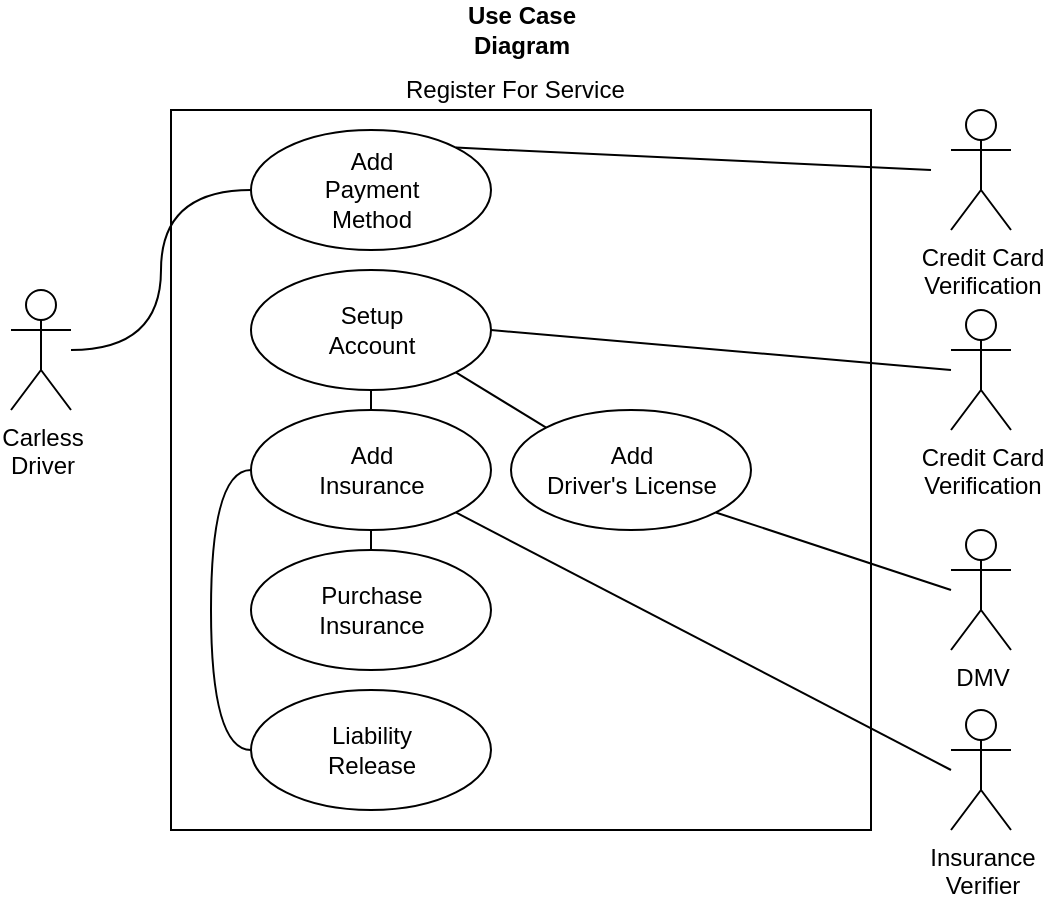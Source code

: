 <mxfile version="12.0.2" type="github" pages="3"><diagram id="YATdbmlnY_4MT7d1ydox" name="Use Case Diagram"><mxGraphModel dx="854" dy="436" grid="1" gridSize="10" guides="1" tooltips="1" connect="1" arrows="1" fold="1" page="1" pageScale="1" pageWidth="850" pageHeight="1100" math="0" shadow="0"><root><mxCell id="0"/><mxCell id="1" parent="0"/><mxCell id="dXa_jDypEb-3npAt20O0-8" value="" style="edgeStyle=orthogonalEdgeStyle;rounded=0;orthogonalLoop=1;jettySize=auto;html=1;endArrow=none;endFill=0;entryX=0;entryY=0.5;entryDx=0;entryDy=0;curved=1;" parent="1" source="dXa_jDypEb-3npAt20O0-3" target="dXa_jDypEb-3npAt20O0-6" edge="1"><mxGeometry relative="1" as="geometry"><mxPoint x="207.5" y="405" as="targetPoint"/></mxGeometry></mxCell><mxCell id="dXa_jDypEb-3npAt20O0-3" value="Carless&lt;br&gt;Driver" style="shape=umlActor;verticalLabelPosition=bottom;labelBackgroundColor=#ffffff;verticalAlign=top;html=1;outlineConnect=0;fillColor=none;" parent="1" vertex="1"><mxGeometry x="128.5" y="375" width="30" height="60" as="geometry"/></mxCell><mxCell id="dXa_jDypEb-3npAt20O0-5" value="" style="rounded=0;whiteSpace=wrap;html=1;fillColor=none;" parent="1" vertex="1"><mxGeometry x="208.5" y="285" width="350" height="360" as="geometry"/></mxCell><mxCell id="dXa_jDypEb-3npAt20O0-22" style="edgeStyle=none;rounded=0;orthogonalLoop=1;jettySize=auto;html=1;exitX=1;exitY=0;exitDx=0;exitDy=0;endArrow=none;endFill=0;" parent="1" source="dXa_jDypEb-3npAt20O0-6" edge="1"><mxGeometry relative="1" as="geometry"><mxPoint x="588.5" y="315" as="targetPoint"/></mxGeometry></mxCell><mxCell id="dXa_jDypEb-3npAt20O0-6" value="Add&lt;br&gt;Payment&lt;br&gt;Method" style="ellipse;whiteSpace=wrap;html=1;fillColor=none;" parent="1" vertex="1"><mxGeometry x="248.5" y="295" width="120" height="60" as="geometry"/></mxCell><mxCell id="dXa_jDypEb-3npAt20O0-7" value="Register For Service" style="text;html=1;resizable=0;points=[];autosize=1;align=left;verticalAlign=top;spacingTop=-4;" parent="1" vertex="1"><mxGeometry x="323.5" y="265" width="120" height="20" as="geometry"/></mxCell><mxCell id="dXa_jDypEb-3npAt20O0-14" style="rounded=0;orthogonalLoop=1;jettySize=auto;html=1;exitX=1;exitY=0.5;exitDx=0;exitDy=0;endArrow=none;endFill=0;" parent="1" source="dXa_jDypEb-3npAt20O0-9" edge="1"><mxGeometry relative="1" as="geometry"><mxPoint x="598.5" y="415" as="targetPoint"/></mxGeometry></mxCell><mxCell id="dXa_jDypEb-3npAt20O0-20" style="edgeStyle=orthogonalEdgeStyle;curved=1;rounded=0;orthogonalLoop=1;jettySize=auto;html=1;exitX=0.5;exitY=1;exitDx=0;exitDy=0;entryX=0.5;entryY=0;entryDx=0;entryDy=0;endArrow=none;endFill=0;" parent="1" source="dXa_jDypEb-3npAt20O0-9" target="dXa_jDypEb-3npAt20O0-18" edge="1"><mxGeometry relative="1" as="geometry"/></mxCell><mxCell id="dXa_jDypEb-3npAt20O0-21" style="rounded=0;orthogonalLoop=1;jettySize=auto;html=1;exitX=1;exitY=1;exitDx=0;exitDy=0;entryX=0;entryY=0;entryDx=0;entryDy=0;endArrow=none;endFill=0;" parent="1" source="dXa_jDypEb-3npAt20O0-9" target="dXa_jDypEb-3npAt20O0-19" edge="1"><mxGeometry relative="1" as="geometry"/></mxCell><mxCell id="dXa_jDypEb-3npAt20O0-9" value="Setup&lt;br&gt;Account" style="ellipse;whiteSpace=wrap;html=1;fillColor=none;" parent="1" vertex="1"><mxGeometry x="248.5" y="365" width="120" height="60" as="geometry"/></mxCell><mxCell id="dXa_jDypEb-3npAt20O0-10" value="Credit Card&lt;br&gt;Verification" style="shape=umlActor;verticalLabelPosition=bottom;labelBackgroundColor=#ffffff;verticalAlign=top;html=1;outlineConnect=0;fillColor=none;" parent="1" vertex="1"><mxGeometry x="598.5" y="285" width="30" height="60" as="geometry"/></mxCell><mxCell id="dXa_jDypEb-3npAt20O0-12" value="Credit Card&lt;br&gt;Verification" style="shape=umlActor;verticalLabelPosition=bottom;labelBackgroundColor=#ffffff;verticalAlign=top;html=1;outlineConnect=0;fillColor=none;" parent="1" vertex="1"><mxGeometry x="598.5" y="385" width="30" height="60" as="geometry"/></mxCell><mxCell id="dXa_jDypEb-3npAt20O0-15" value="DMV" style="shape=umlActor;verticalLabelPosition=bottom;labelBackgroundColor=#ffffff;verticalAlign=top;html=1;outlineConnect=0;fillColor=none;" parent="1" vertex="1"><mxGeometry x="598.5" y="495" width="30" height="60" as="geometry"/></mxCell><mxCell id="dXa_jDypEb-3npAt20O0-25" style="edgeStyle=none;rounded=0;orthogonalLoop=1;jettySize=auto;html=1;exitX=0.5;exitY=1;exitDx=0;exitDy=0;entryX=0.5;entryY=0;entryDx=0;entryDy=0;endArrow=none;endFill=0;" parent="1" source="dXa_jDypEb-3npAt20O0-18" target="dXa_jDypEb-3npAt20O0-24" edge="1"><mxGeometry relative="1" as="geometry"/></mxCell><mxCell id="dXa_jDypEb-3npAt20O0-29" style="edgeStyle=none;rounded=0;orthogonalLoop=1;jettySize=auto;html=1;exitX=1;exitY=1;exitDx=0;exitDy=0;endArrow=none;endFill=0;" parent="1" source="dXa_jDypEb-3npAt20O0-18" edge="1"><mxGeometry relative="1" as="geometry"><mxPoint x="598.5" y="615" as="targetPoint"/></mxGeometry></mxCell><mxCell id="dXa_jDypEb-3npAt20O0-31" style="edgeStyle=orthogonalEdgeStyle;rounded=0;orthogonalLoop=1;jettySize=auto;html=1;exitX=0;exitY=0.5;exitDx=0;exitDy=0;entryX=0;entryY=0.5;entryDx=0;entryDy=0;endArrow=none;endFill=0;curved=1;" parent="1" source="dXa_jDypEb-3npAt20O0-18" target="dXa_jDypEb-3npAt20O0-30" edge="1"><mxGeometry relative="1" as="geometry"/></mxCell><mxCell id="dXa_jDypEb-3npAt20O0-18" value="Add&lt;br&gt;Insurance" style="ellipse;whiteSpace=wrap;html=1;fillColor=none;" parent="1" vertex="1"><mxGeometry x="248.5" y="435" width="120" height="60" as="geometry"/></mxCell><mxCell id="dXa_jDypEb-3npAt20O0-23" style="edgeStyle=none;rounded=0;orthogonalLoop=1;jettySize=auto;html=1;exitX=1;exitY=1;exitDx=0;exitDy=0;endArrow=none;endFill=0;" parent="1" source="dXa_jDypEb-3npAt20O0-19" edge="1"><mxGeometry relative="1" as="geometry"><mxPoint x="598.5" y="525" as="targetPoint"/></mxGeometry></mxCell><mxCell id="dXa_jDypEb-3npAt20O0-19" value="Add&lt;br&gt;Driver's License" style="ellipse;whiteSpace=wrap;html=1;fillColor=none;" parent="1" vertex="1"><mxGeometry x="378.5" y="435" width="120" height="60" as="geometry"/></mxCell><mxCell id="dXa_jDypEb-3npAt20O0-24" value="Purchase&lt;br&gt;Insurance" style="ellipse;whiteSpace=wrap;html=1;fillColor=none;" parent="1" vertex="1"><mxGeometry x="248.5" y="505" width="120" height="60" as="geometry"/></mxCell><mxCell id="dXa_jDypEb-3npAt20O0-26" value="Insurance&lt;br&gt;Verifier" style="shape=umlActor;verticalLabelPosition=bottom;labelBackgroundColor=#ffffff;verticalAlign=top;html=1;outlineConnect=0;fillColor=none;" parent="1" vertex="1"><mxGeometry x="598.5" y="585" width="30" height="60" as="geometry"/></mxCell><mxCell id="dXa_jDypEb-3npAt20O0-30" value="Liability&lt;br&gt;Release" style="ellipse;whiteSpace=wrap;html=1;fillColor=none;" parent="1" vertex="1"><mxGeometry x="248.5" y="575" width="120" height="60" as="geometry"/></mxCell><mxCell id="dXa_jDypEb-3npAt20O0-70" value="Use Case Diagram" style="text;html=1;strokeColor=none;fillColor=none;align=center;verticalAlign=middle;whiteSpace=wrap;rounded=0;fontStyle=1" parent="1" vertex="1"><mxGeometry x="338.5" y="235" width="90" height="20" as="geometry"/></mxCell></root></mxGraphModel></diagram><diagram id="lqmNJf0nk99wdCN9dO65" name="Domain Model"><mxGraphModel dx="1704" dy="436" grid="1" gridSize="10" guides="1" tooltips="1" connect="1" arrows="1" fold="1" page="1" pageScale="1" pageWidth="850" pageHeight="1100" math="0" shadow="0"><root><mxCell id="UYp7Cg44gfZeLd5Apz7E-0"/><mxCell id="UYp7Cg44gfZeLd5Apz7E-1" parent="UYp7Cg44gfZeLd5Apz7E-0"/><mxCell id="natUF8G-R01T9LalPOcE-0" style="edgeStyle=orthogonalEdgeStyle;curved=1;rounded=0;orthogonalLoop=1;jettySize=auto;html=1;exitX=1;exitY=0.5;exitDx=0;exitDy=0;entryX=0;entryY=0.5;entryDx=0;entryDy=0;endArrow=none;endFill=0;" parent="UYp7Cg44gfZeLd5Apz7E-1" source="natUF8G-R01T9LalPOcE-1" target="natUF8G-R01T9LalPOcE-3" edge="1"><mxGeometry relative="1" as="geometry"/></mxCell><mxCell id="natUF8G-R01T9LalPOcE-1" value="Credit&amp;nbsp;&lt;br&gt;Card&lt;br&gt;#" style="whiteSpace=wrap;html=1;aspect=fixed;fillColor=none;" parent="UYp7Cg44gfZeLd5Apz7E-1" vertex="1"><mxGeometry x="-655" y="265" width="80" height="80" as="geometry"/></mxCell><mxCell id="natUF8G-R01T9LalPOcE-2" style="edgeStyle=orthogonalEdgeStyle;rounded=0;orthogonalLoop=1;jettySize=auto;html=1;exitX=1;exitY=0.5;exitDx=0;exitDy=0;endArrow=none;endFill=0;" parent="UYp7Cg44gfZeLd5Apz7E-1" source="natUF8G-R01T9LalPOcE-3" target="natUF8G-R01T9LalPOcE-4" edge="1"><mxGeometry relative="1" as="geometry"/></mxCell><mxCell id="natUF8G-R01T9LalPOcE-3" value="Driver" style="whiteSpace=wrap;html=1;aspect=fixed;fillColor=none;" parent="UYp7Cg44gfZeLd5Apz7E-1" vertex="1"><mxGeometry x="-535" y="265" width="80" height="80" as="geometry"/></mxCell><mxCell id="natUF8G-R01T9LalPOcE-4" value="Repository" style="whiteSpace=wrap;html=1;aspect=fixed;fillColor=none;" parent="UYp7Cg44gfZeLd5Apz7E-1" vertex="1"><mxGeometry x="-415" y="265" width="80" height="80" as="geometry"/></mxCell><mxCell id="natUF8G-R01T9LalPOcE-5" style="edgeStyle=orthogonalEdgeStyle;rounded=0;orthogonalLoop=1;jettySize=auto;html=1;exitX=0.5;exitY=0;exitDx=0;exitDy=0;entryX=0.25;entryY=1;entryDx=0;entryDy=0;endArrow=none;endFill=0;" parent="UYp7Cg44gfZeLd5Apz7E-1" source="natUF8G-R01T9LalPOcE-6" target="natUF8G-R01T9LalPOcE-3" edge="1"><mxGeometry relative="1" as="geometry"/></mxCell><mxCell id="natUF8G-R01T9LalPOcE-6" value="Driver's&lt;br&gt;License&lt;br&gt;#" style="whiteSpace=wrap;html=1;aspect=fixed;fillColor=none;" parent="UYp7Cg44gfZeLd5Apz7E-1" vertex="1"><mxGeometry x="-655" y="385" width="80" height="80" as="geometry"/></mxCell><mxCell id="natUF8G-R01T9LalPOcE-7" style="edgeStyle=orthogonalEdgeStyle;rounded=0;orthogonalLoop=1;jettySize=auto;html=1;exitX=0.5;exitY=0;exitDx=0;exitDy=0;entryX=0.5;entryY=1;entryDx=0;entryDy=0;endArrow=none;endFill=0;" parent="UYp7Cg44gfZeLd5Apz7E-1" source="natUF8G-R01T9LalPOcE-8" target="natUF8G-R01T9LalPOcE-3" edge="1"><mxGeometry relative="1" as="geometry"/></mxCell><mxCell id="natUF8G-R01T9LalPOcE-8" value="Insurance&lt;br&gt;Policy" style="whiteSpace=wrap;html=1;aspect=fixed;fillColor=none;" parent="UYp7Cg44gfZeLd5Apz7E-1" vertex="1"><mxGeometry x="-535" y="385" width="80" height="80" as="geometry"/></mxCell><mxCell id="natUF8G-R01T9LalPOcE-9" style="edgeStyle=orthogonalEdgeStyle;rounded=0;orthogonalLoop=1;jettySize=auto;html=1;exitX=0.5;exitY=0;exitDx=0;exitDy=0;entryX=0.75;entryY=1;entryDx=0;entryDy=0;endArrow=none;endFill=0;" parent="UYp7Cg44gfZeLd5Apz7E-1" source="natUF8G-R01T9LalPOcE-10" target="natUF8G-R01T9LalPOcE-3" edge="1"><mxGeometry relative="1" as="geometry"/></mxCell><mxCell id="natUF8G-R01T9LalPOcE-10" value="Liability&lt;br&gt;Release" style="whiteSpace=wrap;html=1;aspect=fixed;fillColor=none;" parent="UYp7Cg44gfZeLd5Apz7E-1" vertex="1"><mxGeometry x="-415" y="385" width="80" height="80" as="geometry"/></mxCell><mxCell id="natUF8G-R01T9LalPOcE-11" value="&lt;b&gt;&lt;u&gt;Cardinality&lt;/u&gt;&lt;/b&gt;&lt;br&gt;1&amp;nbsp; 2&amp;nbsp; 8&lt;br&gt;1..5&amp;nbsp; 0..8&lt;br&gt;*&lt;br&gt;1..*&amp;nbsp; 0..*&amp;nbsp; *" style="text;html=1;align=center;verticalAlign=middle;whiteSpace=wrap;rounded=0;fillColor=#fff2cc;strokeColor=#d6b656;" parent="UYp7Cg44gfZeLd5Apz7E-1" vertex="1"><mxGeometry x="-285" y="295" width="90" height="100" as="geometry"/></mxCell><mxCell id="natUF8G-R01T9LalPOcE-12" value="1&lt;span style=&quot;font-family: &amp;#34;helvetica&amp;#34; , &amp;#34;arial&amp;#34; , sans-serif ; font-size: 0px ; white-space: nowrap&quot;&gt;%3CmxGraphModel%3E%3Croot%3E%3CmxCell%20id%3D%220%22%2F%3E%3CmxCell%20id%3D%221%22%20parent%3D%220%22%2F%3E%3CmxCell%20id%3D%222%22%20value%3D%22Credit%26amp%3Bnbsp%3B%26lt%3Bbr%26gt%3BCard%22%20style%3D%22whiteSpace%3Dwrap%3Bhtml%3D1%3Baspect%3Dfixed%3BfillColor%3Dnone%3B%22%20vertex%3D%221%22%20parent%3D%221%22%3E%3CmxGeometry%20x%3D%22120%22%20y%3D%22640%22%20width%3D%2280%22%20height%3D%2280%22%20as%3D%22geometry%22%2F%3E%3C%2FmxCell%3E%3CmxCell%20id%3D%223%22%20value%3D%22Credit%26amp%3Bnbsp%3B%26lt%3Bbr%26gt%3BCard%22%20style%3D%22whiteSpace%3Dwrap%3Bhtml%3D1%3Baspect%3Dfixed%3BfillColor%3Dnone%3B%22%20vertex%3D%221%22%20parent%3D%221%22%3E%3CmxGeometry%20x%3D%22240%22%20y%3D%22640%22%20width%3D%2280%22%20height%3D%2280%22%20as%3D%22geometry%22%2F%3E%3C%2FmxCell%3E%3CmxCell%20id%3D%224%22%20value%3D%22Credit%26amp%3Bnbsp%3B%26lt%3Bbr%26gt%3BCard%22%20style%3D%22whiteSpace%3Dwrap%3Bhtml%3D1%3Baspect%3Dfixed%3BfillColor%3Dnone%3B%22%20vertex%3D%221%22%20parent%3D%221%22%3E%3CmxGeometry%20x%3D%22360%22%20y%3D%22640%22%20width%3D%2280%22%20height%3D%2280%22%20as%3D%22geometry%22%2F%3E%3C%2FmxCell%3E%3C%2Froot%3E%3C%2FmxGraphModel%3E&lt;/span&gt;" style="text;html=1;strokeColor=none;fillColor=none;align=center;verticalAlign=middle;whiteSpace=wrap;rounded=0;" parent="UYp7Cg44gfZeLd5Apz7E-1" vertex="1"><mxGeometry x="-635" y="365" width="20" height="20" as="geometry"/></mxCell><mxCell id="natUF8G-R01T9LalPOcE-13" value="1&lt;span style=&quot;font-family: &amp;#34;helvetica&amp;#34; , &amp;#34;arial&amp;#34; , sans-serif ; font-size: 0px ; white-space: nowrap&quot;&gt;%3CmxGraphModel%3E%3Croot%3E%3CmxCell%20id%3D%220%22%2F%3E%3CmxCell%20id%3D%221%22%20parent%3D%220%22%2F%3E%3CmxCell%20id%3D%222%22%20value%3D%22Credit%26amp%3Bnbsp%3B%26lt%3Bbr%26gt%3BCard%22%20style%3D%22whiteSpace%3Dwrap%3Bhtml%3D1%3Baspect%3Dfixed%3BfillColor%3Dnone%3B%22%20vertex%3D%221%22%20parent%3D%221%22%3E%3CmxGeometry%20x%3D%22120%22%20y%3D%22640%22%20width%3D%2280%22%20height%3D%2280%22%20as%3D%22geometry%22%2F%3E%3C%2FmxCell%3E%3CmxCell%20id%3D%223%22%20value%3D%22Credit%26amp%3Bnbsp%3B%26lt%3Bbr%26gt%3BCard%22%20style%3D%22whiteSpace%3Dwrap%3Bhtml%3D1%3Baspect%3Dfixed%3BfillColor%3Dnone%3B%22%20vertex%3D%221%22%20parent%3D%221%22%3E%3CmxGeometry%20x%3D%22240%22%20y%3D%22640%22%20width%3D%2280%22%20height%3D%2280%22%20as%3D%22geometry%22%2F%3E%3C%2FmxCell%3E%3CmxCell%20id%3D%224%22%20value%3D%22Credit%26amp%3Bnbsp%3B%26lt%3Bbr%26gt%3BCard%22%20style%3D%22whiteSpace%3Dwrap%3Bhtml%3D1%3Baspect%3Dfixed%3BfillColor%3Dnone%3B%22%20vertex%3D%221%22%20parent%3D%221%22%3E%3CmxGeometry%20x%3D%22360%22%20y%3D%22640%22%20width%3D%2280%22%20height%3D%2280%22%20as%3D%22geometry%22%2F%3E%3C%2FmxCell%3E%3C%2Froot%3E%3C%2FmxGraphModel%3E&lt;/span&gt;" style="text;html=1;strokeColor=none;fillColor=none;align=center;verticalAlign=middle;whiteSpace=wrap;rounded=0;" parent="UYp7Cg44gfZeLd5Apz7E-1" vertex="1"><mxGeometry x="-535" y="345" width="20" height="20" as="geometry"/></mxCell><mxCell id="natUF8G-R01T9LalPOcE-14" value="1&lt;span style=&quot;font-family: &amp;#34;helvetica&amp;#34; , &amp;#34;arial&amp;#34; , sans-serif ; font-size: 0px ; white-space: nowrap&quot;&gt;%3CmxGraphModel%3E%3Croot%3E%3CmxCell%20id%3D%220%22%2F%3E%3CmxCell%20id%3D%221%22%20parent%3D%220%22%2F%3E%3CmxCell%20id%3D%222%22%20value%3D%22Credit%26amp%3Bnbsp%3B%26lt%3Bbr%26gt%3BCard%22%20style%3D%22whiteSpace%3Dwrap%3Bhtml%3D1%3Baspect%3Dfixed%3BfillColor%3Dnone%3B%22%20vertex%3D%221%22%20parent%3D%221%22%3E%3CmxGeometry%20x%3D%22120%22%20y%3D%22640%22%20width%3D%2280%22%20height%3D%2280%22%20as%3D%22geometry%22%2F%3E%3C%2FmxCell%3E%3CmxCell%20id%3D%223%22%20value%3D%22Credit%26amp%3Bnbsp%3B%26lt%3Bbr%26gt%3BCard%22%20style%3D%22whiteSpace%3Dwrap%3Bhtml%3D1%3Baspect%3Dfixed%3BfillColor%3Dnone%3B%22%20vertex%3D%221%22%20parent%3D%221%22%3E%3CmxGeometry%20x%3D%22240%22%20y%3D%22640%22%20width%3D%2280%22%20height%3D%2280%22%20as%3D%22geometry%22%2F%3E%3C%2FmxCell%3E%3CmxCell%20id%3D%224%22%20value%3D%22Credit%26amp%3Bnbsp%3B%26lt%3Bbr%26gt%3BCard%22%20style%3D%22whiteSpace%3Dwrap%3Bhtml%3D1%3Baspect%3Dfixed%3BfillColor%3Dnone%3B%22%20vertex%3D%221%22%20parent%3D%221%22%3E%3CmxGeometry%20x%3D%22360%22%20y%3D%22640%22%20width%3D%2280%22%20height%3D%2280%22%20as%3D%22geometry%22%2F%3E%3C%2FmxCell%3E%3C%2Froot%3E%3C%2FmxGraphModel%3E&lt;/span&gt;" style="text;html=1;strokeColor=none;fillColor=none;align=center;verticalAlign=middle;whiteSpace=wrap;rounded=0;" parent="UYp7Cg44gfZeLd5Apz7E-1" vertex="1"><mxGeometry x="-515" y="365" width="20" height="20" as="geometry"/></mxCell><mxCell id="natUF8G-R01T9LalPOcE-15" value="1&lt;span style=&quot;font-family: &amp;#34;helvetica&amp;#34; , &amp;#34;arial&amp;#34; , sans-serif ; font-size: 0px ; white-space: nowrap&quot;&gt;%3CmxGraphModel%3E%3Croot%3E%3CmxCell%20id%3D%220%22%2F%3E%3CmxCell%20id%3D%221%22%20parent%3D%220%22%2F%3E%3CmxCell%20id%3D%222%22%20value%3D%22Credit%26amp%3Bnbsp%3B%26lt%3Bbr%26gt%3BCard%22%20style%3D%22whiteSpace%3Dwrap%3Bhtml%3D1%3Baspect%3Dfixed%3BfillColor%3Dnone%3B%22%20vertex%3D%221%22%20parent%3D%221%22%3E%3CmxGeometry%20x%3D%22120%22%20y%3D%22640%22%20width%3D%2280%22%20height%3D%2280%22%20as%3D%22geometry%22%2F%3E%3C%2FmxCell%3E%3CmxCell%20id%3D%223%22%20value%3D%22Credit%26amp%3Bnbsp%3B%26lt%3Bbr%26gt%3BCard%22%20style%3D%22whiteSpace%3Dwrap%3Bhtml%3D1%3Baspect%3Dfixed%3BfillColor%3Dnone%3B%22%20vertex%3D%221%22%20parent%3D%221%22%3E%3CmxGeometry%20x%3D%22240%22%20y%3D%22640%22%20width%3D%2280%22%20height%3D%2280%22%20as%3D%22geometry%22%2F%3E%3C%2FmxCell%3E%3CmxCell%20id%3D%224%22%20value%3D%22Credit%26amp%3Bnbsp%3B%26lt%3Bbr%26gt%3BCard%22%20style%3D%22whiteSpace%3Dwrap%3Bhtml%3D1%3Baspect%3Dfixed%3BfillColor%3Dnone%3B%22%20vertex%3D%221%22%20parent%3D%221%22%3E%3CmxGeometry%20x%3D%22360%22%20y%3D%22640%22%20width%3D%2280%22%20height%3D%2280%22%20as%3D%22geometry%22%2F%3E%3C%2FmxCell%3E%3C%2Froot%3E%3C%2FmxGraphModel%3E&lt;/span&gt;" style="text;html=1;strokeColor=none;fillColor=none;align=center;verticalAlign=middle;whiteSpace=wrap;rounded=0;" parent="UYp7Cg44gfZeLd5Apz7E-1" vertex="1"><mxGeometry x="-495" y="345" width="20" height="20" as="geometry"/></mxCell><mxCell id="natUF8G-R01T9LalPOcE-16" value="1&lt;span style=&quot;font-family: &amp;#34;helvetica&amp;#34; , &amp;#34;arial&amp;#34; , sans-serif ; font-size: 0px ; white-space: nowrap&quot;&gt;%3CmxGraphModel%3E%3Croot%3E%3CmxCell%20id%3D%220%22%2F%3E%3CmxCell%20id%3D%221%22%20parent%3D%220%22%2F%3E%3CmxCell%20id%3D%222%22%20value%3D%22Credit%26amp%3Bnbsp%3B%26lt%3Bbr%26gt%3BCard%22%20style%3D%22whiteSpace%3Dwrap%3Bhtml%3D1%3Baspect%3Dfixed%3BfillColor%3Dnone%3B%22%20vertex%3D%221%22%20parent%3D%221%22%3E%3CmxGeometry%20x%3D%22120%22%20y%3D%22640%22%20width%3D%2280%22%20height%3D%2280%22%20as%3D%22geometry%22%2F%3E%3C%2FmxCell%3E%3CmxCell%20id%3D%223%22%20value%3D%22Credit%26amp%3Bnbsp%3B%26lt%3Bbr%26gt%3BCard%22%20style%3D%22whiteSpace%3Dwrap%3Bhtml%3D1%3Baspect%3Dfixed%3BfillColor%3Dnone%3B%22%20vertex%3D%221%22%20parent%3D%221%22%3E%3CmxGeometry%20x%3D%22240%22%20y%3D%22640%22%20width%3D%2280%22%20height%3D%2280%22%20as%3D%22geometry%22%2F%3E%3C%2FmxCell%3E%3CmxCell%20id%3D%224%22%20value%3D%22Credit%26amp%3Bnbsp%3B%26lt%3Bbr%26gt%3BCard%22%20style%3D%22whiteSpace%3Dwrap%3Bhtml%3D1%3Baspect%3Dfixed%3BfillColor%3Dnone%3B%22%20vertex%3D%221%22%20parent%3D%221%22%3E%3CmxGeometry%20x%3D%22360%22%20y%3D%22640%22%20width%3D%2280%22%20height%3D%2280%22%20as%3D%22geometry%22%2F%3E%3C%2FmxCell%3E%3C%2Froot%3E%3C%2FmxGraphModel%3E&lt;/span&gt;" style="text;html=1;strokeColor=none;fillColor=none;align=center;verticalAlign=middle;whiteSpace=wrap;rounded=0;" parent="UYp7Cg44gfZeLd5Apz7E-1" vertex="1"><mxGeometry x="-475" y="345" width="20" height="20" as="geometry"/></mxCell><mxCell id="natUF8G-R01T9LalPOcE-17" value="1&lt;span style=&quot;font-family: &amp;#34;helvetica&amp;#34; , &amp;#34;arial&amp;#34; , sans-serif ; font-size: 0px ; white-space: nowrap&quot;&gt;%3CmxGraphModel%3E%3Croot%3E%3CmxCell%20id%3D%220%22%2F%3E%3CmxCell%20id%3D%221%22%20parent%3D%220%22%2F%3E%3CmxCell%20id%3D%222%22%20value%3D%22Credit%26amp%3Bnbsp%3B%26lt%3Bbr%26gt%3BCard%22%20style%3D%22whiteSpace%3Dwrap%3Bhtml%3D1%3Baspect%3Dfixed%3BfillColor%3Dnone%3B%22%20vertex%3D%221%22%20parent%3D%221%22%3E%3CmxGeometry%20x%3D%22120%22%20y%3D%22640%22%20width%3D%2280%22%20height%3D%2280%22%20as%3D%22geometry%22%2F%3E%3C%2FmxCell%3E%3CmxCell%20id%3D%223%22%20value%3D%22Credit%26amp%3Bnbsp%3B%26lt%3Bbr%26gt%3BCard%22%20style%3D%22whiteSpace%3Dwrap%3Bhtml%3D1%3Baspect%3Dfixed%3BfillColor%3Dnone%3B%22%20vertex%3D%221%22%20parent%3D%221%22%3E%3CmxGeometry%20x%3D%22240%22%20y%3D%22640%22%20width%3D%2280%22%20height%3D%2280%22%20as%3D%22geometry%22%2F%3E%3C%2FmxCell%3E%3CmxCell%20id%3D%224%22%20value%3D%22Credit%26amp%3Bnbsp%3B%26lt%3Bbr%26gt%3BCard%22%20style%3D%22whiteSpace%3Dwrap%3Bhtml%3D1%3Baspect%3Dfixed%3BfillColor%3Dnone%3B%22%20vertex%3D%221%22%20parent%3D%221%22%3E%3CmxGeometry%20x%3D%22360%22%20y%3D%22640%22%20width%3D%2280%22%20height%3D%2280%22%20as%3D%22geometry%22%2F%3E%3C%2FmxCell%3E%3C%2Froot%3E%3C%2FmxGraphModel%3E&lt;/span&gt;" style="text;html=1;strokeColor=none;fillColor=none;align=center;verticalAlign=middle;whiteSpace=wrap;rounded=0;" parent="UYp7Cg44gfZeLd5Apz7E-1" vertex="1"><mxGeometry x="-375" y="365" width="20" height="20" as="geometry"/></mxCell><mxCell id="natUF8G-R01T9LalPOcE-18" value="1&lt;span style=&quot;font-family: &amp;#34;helvetica&amp;#34; , &amp;#34;arial&amp;#34; , sans-serif ; font-size: 0px ; white-space: nowrap&quot;&gt;%3CmxGraphModel%3E%3Croot%3E%3CmxCell%20id%3D%220%22%2F%3E%3CmxCell%20id%3D%221%22%20parent%3D%220%22%2F%3E%3CmxCell%20id%3D%222%22%20value%3D%22Credit%26amp%3Bnbsp%3B%26lt%3Bbr%26gt%3BCard%22%20style%3D%22whiteSpace%3Dwrap%3Bhtml%3D1%3Baspect%3Dfixed%3BfillColor%3Dnone%3B%22%20vertex%3D%221%22%20parent%3D%221%22%3E%3CmxGeometry%20x%3D%22120%22%20y%3D%22640%22%20width%3D%2280%22%20height%3D%2280%22%20as%3D%22geometry%22%2F%3E%3C%2FmxCell%3E%3CmxCell%20id%3D%223%22%20value%3D%22Credit%26amp%3Bnbsp%3B%26lt%3Bbr%26gt%3BCard%22%20style%3D%22whiteSpace%3Dwrap%3Bhtml%3D1%3Baspect%3Dfixed%3BfillColor%3Dnone%3B%22%20vertex%3D%221%22%20parent%3D%221%22%3E%3CmxGeometry%20x%3D%22240%22%20y%3D%22640%22%20width%3D%2280%22%20height%3D%2280%22%20as%3D%22geometry%22%2F%3E%3C%2FmxCell%3E%3CmxCell%20id%3D%224%22%20value%3D%22Credit%26amp%3Bnbsp%3B%26lt%3Bbr%26gt%3BCard%22%20style%3D%22whiteSpace%3Dwrap%3Bhtml%3D1%3Baspect%3Dfixed%3BfillColor%3Dnone%3B%22%20vertex%3D%221%22%20parent%3D%221%22%3E%3CmxGeometry%20x%3D%22360%22%20y%3D%22640%22%20width%3D%2280%22%20height%3D%2280%22%20as%3D%22geometry%22%2F%3E%3C%2FmxCell%3E%3C%2Froot%3E%3C%2FmxGraphModel%3E&lt;/span&gt;" style="text;html=1;strokeColor=none;fillColor=none;align=center;verticalAlign=middle;whiteSpace=wrap;rounded=0;" parent="UYp7Cg44gfZeLd5Apz7E-1" vertex="1"><mxGeometry x="-435" y="285" width="20" height="20" as="geometry"/></mxCell><mxCell id="natUF8G-R01T9LalPOcE-19" value="1&lt;span style=&quot;font-family: &amp;#34;helvetica&amp;#34; , &amp;#34;arial&amp;#34; , sans-serif ; font-size: 0px ; white-space: nowrap&quot;&gt;%3CmxGraphModel%3E%3Croot%3E%3CmxCell%20id%3D%220%22%2F%3E%3CmxCell%20id%3D%221%22%20parent%3D%220%22%2F%3E%3CmxCell%20id%3D%222%22%20value%3D%22Credit%26amp%3Bnbsp%3B%26lt%3Bbr%26gt%3BCard%22%20style%3D%22whiteSpace%3Dwrap%3Bhtml%3D1%3Baspect%3Dfixed%3BfillColor%3Dnone%3B%22%20vertex%3D%221%22%20parent%3D%221%22%3E%3CmxGeometry%20x%3D%22120%22%20y%3D%22640%22%20width%3D%2280%22%20height%3D%2280%22%20as%3D%22geometry%22%2F%3E%3C%2FmxCell%3E%3CmxCell%20id%3D%223%22%20value%3D%22Credit%26amp%3Bnbsp%3B%26lt%3Bbr%26gt%3BCard%22%20style%3D%22whiteSpace%3Dwrap%3Bhtml%3D1%3Baspect%3Dfixed%3BfillColor%3Dnone%3B%22%20vertex%3D%221%22%20parent%3D%221%22%3E%3CmxGeometry%20x%3D%22240%22%20y%3D%22640%22%20width%3D%2280%22%20height%3D%2280%22%20as%3D%22geometry%22%2F%3E%3C%2FmxCell%3E%3CmxCell%20id%3D%224%22%20value%3D%22Credit%26amp%3Bnbsp%3B%26lt%3Bbr%26gt%3BCard%22%20style%3D%22whiteSpace%3Dwrap%3Bhtml%3D1%3Baspect%3Dfixed%3BfillColor%3Dnone%3B%22%20vertex%3D%221%22%20parent%3D%221%22%3E%3CmxGeometry%20x%3D%22360%22%20y%3D%22640%22%20width%3D%2280%22%20height%3D%2280%22%20as%3D%22geometry%22%2F%3E%3C%2FmxCell%3E%3C%2Froot%3E%3C%2FmxGraphModel%3E&lt;/span&gt;" style="text;html=1;strokeColor=none;fillColor=none;align=center;verticalAlign=middle;whiteSpace=wrap;rounded=0;" parent="UYp7Cg44gfZeLd5Apz7E-1" vertex="1"><mxGeometry x="-555" y="285" width="20" height="20" as="geometry"/></mxCell><mxCell id="natUF8G-R01T9LalPOcE-20" value="1..*&lt;span style=&quot;font-family: &amp;#34;helvetica&amp;#34; , &amp;#34;arial&amp;#34; , sans-serif ; font-size: 0px ; white-space: nowrap&quot;&gt;..3CmxGraphModel%3E%3Croot%3E%3CmxCell%20id%3D%220%22%2F%3E%3CmxCell%20id%3D%221%22%20parent%3D%220%22%2F%3E%3CmxCell%20id%3D%222%22%20value%3D%22Credit%26amp%3Bnbsp%3B%26lt%3Bbr%26gt%3BCard%22%20style%3D%22whiteSpace%3Dwrap%3Bhtml%3D1%3Baspect%3Dfixed%3BfillColor%3Dnone%3B%22%20vertex%3D%221%22%20parent%3D%221%22%3E%3CmxGeometry%20x%3D%22120%22%20y%3D%22640%22%20width%3D%2280%22%20height%3D%2280%22%20as%3D%22geometry%22%2F%3E%3C%2FmxCell%3E%3CmxCell%20id%3D%223%22%20value%3D%22Credit%26amp%3Bnbsp%3B%26lt%3Bbr%26gt%3BCard%22%20style%3D%22whiteSpace%3Dwrap%3Bhtml%3D1%3Baspect%3Dfixed%3BfillColor%3Dnone%3B%22%20vertex%3D%221%22%20parent%3D%221%22%3E%3CmxGeometry%20x%3D%22240%22%20y%3D%22640%22%20width%3D%2280%22%20height%3D%2280%22%20as%3D%22geometry%22%2F%3E%3C%2FmxCell%3E%3CmxCell%20id%3D%224%22%20value%3D%22Credit%26amp%3Bnbsp%3B%26lt%3Bbr%26gt%3BCard%22%20style%3D%22whiteSpace%3Dwrap%3Bhtml%3D1%3Baspect%3Dfixed%3BfillColor%3Dnone%3B%22%20vertex%3D%221%22%20parent%3D%221%22%3E%3CmxGeometry%20x%3D%22360%22%20y%3D%22640%22%20width%3D%2280%22%20height%3D%2280%22%20as%3D%22geometry%22%2F%3E%3C%2FmxCell%3E%3C%2Froot%3E%3C%2FmxGraphModel%3E.....&lt;/span&gt;" style="text;html=1;strokeColor=none;fillColor=none;align=center;verticalAlign=middle;whiteSpace=wrap;rounded=0;" parent="UYp7Cg44gfZeLd5Apz7E-1" vertex="1"><mxGeometry x="-575" y="305" width="30" height="20" as="geometry"/></mxCell><mxCell id="natUF8G-R01T9LalPOcE-21" value="1..*&lt;span style=&quot;font-family: &amp;#34;helvetica&amp;#34; , &amp;#34;arial&amp;#34; , sans-serif ; font-size: 0px ; white-space: nowrap&quot;&gt;..3CmxGraphModel%3E%3Croot%3E%3CmxCell%20id%3D%220%22%2F%3E%3CmxCell%20id%3D%221%22%20parent%3D%220%22%2F%3E%3CmxCell%20id%3D%222%22%20value%3D%22Credit%26amp%3Bnbsp%3B%26lt%3Bbr%26gt%3BCard%22%20style%3D%22whiteSpace%3Dwrap%3Bhtml%3D1%3Baspect%3Dfixed%3BfillColor%3Dnone%3B%22%20vertex%3D%221%22%20parent%3D%221%22%3E%3CmxGeometry%20x%3D%22120%22%20y%3D%22640%22%20width%3D%2280%22%20height%3D%2280%22%20as%3D%22geometry%22%2F%3E%3C%2FmxCell%3E%3CmxCell%20id%3D%223%22%20value%3D%22Credit%26amp%3Bnbsp%3B%26lt%3Bbr%26gt%3BCard%22%20style%3D%22whiteSpace%3Dwrap%3Bhtml%3D1%3Baspect%3Dfixed%3BfillColor%3Dnone%3B%22%20vertex%3D%221%22%20parent%3D%221%22%3E%3CmxGeometry%20x%3D%22240%22%20y%3D%22640%22%20width%3D%2280%22%20height%3D%2280%22%20as%3D%22geometry%22%2F%3E%3C%2FmxCell%3E%3CmxCell%20id%3D%224%22%20value%3D%22Credit%26amp%3Bnbsp%3B%26lt%3Bbr%26gt%3BCard%22%20style%3D%22whiteSpace%3Dwrap%3Bhtml%3D1%3Baspect%3Dfixed%3BfillColor%3Dnone%3B%22%20vertex%3D%221%22%20parent%3D%221%22%3E%3CmxGeometry%20x%3D%22360%22%20y%3D%22640%22%20width%3D%2280%22%20height%3D%2280%22%20as%3D%22geometry%22%2F%3E%3C%2FmxCell%3E%3C%2Froot%3E%3C%2FmxGraphModel%3E.....&lt;/span&gt;" style="text;html=1;strokeColor=none;fillColor=none;align=center;verticalAlign=middle;whiteSpace=wrap;rounded=0;" parent="UYp7Cg44gfZeLd5Apz7E-1" vertex="1"><mxGeometry x="-455" y="305" width="30" height="20" as="geometry"/></mxCell><mxCell id="natUF8G-R01T9LalPOcE-22" value="Domain Model" style="text;html=1;resizable=0;points=[];autosize=1;align=left;verticalAlign=top;spacingTop=-4;fontStyle=1" parent="UYp7Cg44gfZeLd5Apz7E-1" vertex="1"><mxGeometry x="-540" y="110" width="90" height="20" as="geometry"/></mxCell><mxCell id="natUF8G-R01T9LalPOcE-23" style="edgeStyle=orthogonalEdgeStyle;rounded=0;orthogonalLoop=1;jettySize=auto;html=1;exitX=0.5;exitY=1;exitDx=0;exitDy=0;entryX=0.5;entryY=0;entryDx=0;entryDy=0;endArrow=none;endFill=0;" parent="UYp7Cg44gfZeLd5Apz7E-1" source="natUF8G-R01T9LalPOcE-24" target="natUF8G-R01T9LalPOcE-3" edge="1"><mxGeometry relative="1" as="geometry"/></mxCell><mxCell id="natUF8G-R01T9LalPOcE-24" value="User" style="whiteSpace=wrap;html=1;aspect=fixed;fillColor=none;" parent="UYp7Cg44gfZeLd5Apz7E-1" vertex="1"><mxGeometry x="-535" y="135" width="80" height="80" as="geometry"/></mxCell><mxCell id="natUF8G-R01T9LalPOcE-25" value="1&lt;span style=&quot;font-family: &amp;#34;helvetica&amp;#34; , &amp;#34;arial&amp;#34; , sans-serif ; font-size: 0px ; white-space: nowrap&quot;&gt;%3CmxGraphModel%3E%3Croot%3E%3CmxCell%20id%3D%220%22%2F%3E%3CmxCell%20id%3D%221%22%20parent%3D%220%22%2F%3E%3CmxCell%20id%3D%222%22%20value%3D%22Credit%26amp%3Bnbsp%3B%26lt%3Bbr%26gt%3BCard%22%20style%3D%22whiteSpace%3Dwrap%3Bhtml%3D1%3Baspect%3Dfixed%3BfillColor%3Dnone%3B%22%20vertex%3D%221%22%20parent%3D%221%22%3E%3CmxGeometry%20x%3D%22120%22%20y%3D%22640%22%20width%3D%2280%22%20height%3D%2280%22%20as%3D%22geometry%22%2F%3E%3C%2FmxCell%3E%3CmxCell%20id%3D%223%22%20value%3D%22Credit%26amp%3Bnbsp%3B%26lt%3Bbr%26gt%3BCard%22%20style%3D%22whiteSpace%3Dwrap%3Bhtml%3D1%3Baspect%3Dfixed%3BfillColor%3Dnone%3B%22%20vertex%3D%221%22%20parent%3D%221%22%3E%3CmxGeometry%20x%3D%22240%22%20y%3D%22640%22%20width%3D%2280%22%20height%3D%2280%22%20as%3D%22geometry%22%2F%3E%3C%2FmxCell%3E%3CmxCell%20id%3D%224%22%20value%3D%22Credit%26amp%3Bnbsp%3B%26lt%3Bbr%26gt%3BCard%22%20style%3D%22whiteSpace%3Dwrap%3Bhtml%3D1%3Baspect%3Dfixed%3BfillColor%3Dnone%3B%22%20vertex%3D%221%22%20parent%3D%221%22%3E%3CmxGeometry%20x%3D%22360%22%20y%3D%22640%22%20width%3D%2280%22%20height%3D%2280%22%20as%3D%22geometry%22%2F%3E%3C%2FmxCell%3E%3C%2Froot%3E%3C%2FmxGraphModel%3E&lt;/span&gt;" style="text;html=1;strokeColor=none;fillColor=none;align=center;verticalAlign=middle;whiteSpace=wrap;rounded=0;" parent="UYp7Cg44gfZeLd5Apz7E-1" vertex="1"><mxGeometry x="-495" y="245" width="20" height="20" as="geometry"/></mxCell><mxCell id="natUF8G-R01T9LalPOcE-26" value="1&lt;span style=&quot;font-family: &amp;#34;helvetica&amp;#34; , &amp;#34;arial&amp;#34; , sans-serif ; font-size: 0px ; white-space: nowrap&quot;&gt;%3CmxGraphModel%3E%3Croot%3E%3CmxCell%20id%3D%220%22%2F%3E%3CmxCell%20id%3D%221%22%20parent%3D%220%22%2F%3E%3CmxCell%20id%3D%222%22%20value%3D%22Credit%26amp%3Bnbsp%3B%26lt%3Bbr%26gt%3BCard%22%20style%3D%22whiteSpace%3Dwrap%3Bhtml%3D1%3Baspect%3Dfixed%3BfillColor%3Dnone%3B%22%20vertex%3D%221%22%20parent%3D%221%22%3E%3CmxGeometry%20x%3D%22120%22%20y%3D%22640%22%20width%3D%2280%22%20height%3D%2280%22%20as%3D%22geometry%22%2F%3E%3C%2FmxCell%3E%3CmxCell%20id%3D%223%22%20value%3D%22Credit%26amp%3Bnbsp%3B%26lt%3Bbr%26gt%3BCard%22%20style%3D%22whiteSpace%3Dwrap%3Bhtml%3D1%3Baspect%3Dfixed%3BfillColor%3Dnone%3B%22%20vertex%3D%221%22%20parent%3D%221%22%3E%3CmxGeometry%20x%3D%22240%22%20y%3D%22640%22%20width%3D%2280%22%20height%3D%2280%22%20as%3D%22geometry%22%2F%3E%3C%2FmxCell%3E%3CmxCell%20id%3D%224%22%20value%3D%22Credit%26amp%3Bnbsp%3B%26lt%3Bbr%26gt%3BCard%22%20style%3D%22whiteSpace%3Dwrap%3Bhtml%3D1%3Baspect%3Dfixed%3BfillColor%3Dnone%3B%22%20vertex%3D%221%22%20parent%3D%221%22%3E%3CmxGeometry%20x%3D%22360%22%20y%3D%22640%22%20width%3D%2280%22%20height%3D%2280%22%20as%3D%22geometry%22%2F%3E%3C%2FmxCell%3E%3C%2Froot%3E%3C%2FmxGraphModel%3E&lt;/span&gt;" style="text;html=1;strokeColor=none;fillColor=none;align=center;verticalAlign=middle;whiteSpace=wrap;rounded=0;" parent="UYp7Cg44gfZeLd5Apz7E-1" vertex="1"><mxGeometry x="-515" y="215" width="20" height="20" as="geometry"/></mxCell></root></mxGraphModel></diagram><diagram id="HGiJl01WxIBn0a-qJMQ-" name="Design Model"><mxGraphModel dx="854" dy="436" grid="1" gridSize="10" guides="1" tooltips="1" connect="1" arrows="1" fold="1" page="1" pageScale="1" pageWidth="850" pageHeight="1100" math="0" shadow="0"><root><mxCell id="uleh8fUHKMLJewFSoXa_-0"/><mxCell id="uleh8fUHKMLJewFSoXa_-1" parent="uleh8fUHKMLJewFSoXa_-0"/><mxCell id="DAlmX9RQgddOX7Egiog3-0" value="User ID" style="shape=umlLifeline;perimeter=lifelinePerimeter;whiteSpace=wrap;html=1;container=1;collapsible=0;recursiveResize=0;outlineConnect=0;fillColor=none;" parent="uleh8fUHKMLJewFSoXa_-1" vertex="1"><mxGeometry x="30" y="240" width="100" height="300" as="geometry"/></mxCell><mxCell id="DAlmX9RQgddOX7Egiog3-1" style="edgeStyle=none;rounded=0;orthogonalLoop=1;jettySize=auto;html=1;endArrow=classic;endFill=1;" parent="uleh8fUHKMLJewFSoXa_-1" source="DAlmX9RQgddOX7Egiog3-7" target="DAlmX9RQgddOX7Egiog3-8" edge="1"><mxGeometry relative="1" as="geometry"><Array as="points"><mxPoint x="285" y="320"/></Array></mxGeometry></mxCell><mxCell id="DAlmX9RQgddOX7Egiog3-2" style="edgeStyle=none;rounded=0;orthogonalLoop=1;jettySize=auto;html=1;endArrow=classic;endFill=1;" parent="uleh8fUHKMLJewFSoXa_-1" edge="1"><mxGeometry relative="1" as="geometry"><mxPoint x="194.5" y="304" as="sourcePoint"/><mxPoint x="79.5" y="304" as="targetPoint"/><Array as="points"><mxPoint x="155" y="304"/></Array></mxGeometry></mxCell><mxCell id="DAlmX9RQgddOX7Egiog3-3" style="edgeStyle=none;rounded=0;orthogonalLoop=1;jettySize=auto;html=1;entryX=0.5;entryY=0.34;entryDx=0;entryDy=0;entryPerimeter=0;endArrow=classic;endFill=1;" parent="uleh8fUHKMLJewFSoXa_-1" edge="1"><mxGeometry relative="1" as="geometry"><mxPoint x="195" y="350" as="sourcePoint"/><mxPoint x="425.5" y="350" as="targetPoint"/></mxGeometry></mxCell><mxCell id="DAlmX9RQgddOX7Egiog3-4" style="edgeStyle=none;rounded=0;orthogonalLoop=1;jettySize=auto;html=1;endArrow=classic;endFill=1;" parent="uleh8fUHKMLJewFSoXa_-1" edge="1"><mxGeometry relative="1" as="geometry"><mxPoint x="195" y="380" as="sourcePoint"/><mxPoint x="540" y="380" as="targetPoint"/><Array as="points"><mxPoint x="505.5" y="380"/></Array></mxGeometry></mxCell><mxCell id="DAlmX9RQgddOX7Egiog3-5" style="edgeStyle=none;rounded=0;orthogonalLoop=1;jettySize=auto;html=1;endArrow=classic;endFill=1;" parent="uleh8fUHKMLJewFSoXa_-1" source="DAlmX9RQgddOX7Egiog3-7" target="DAlmX9RQgddOX7Egiog3-11" edge="1"><mxGeometry relative="1" as="geometry"><Array as="points"><mxPoint x="625" y="410"/></Array></mxGeometry></mxCell><mxCell id="DAlmX9RQgddOX7Egiog3-6" style="edgeStyle=none;rounded=0;orthogonalLoop=1;jettySize=auto;html=1;endArrow=classic;endFill=1;" parent="uleh8fUHKMLJewFSoXa_-1" source="DAlmX9RQgddOX7Egiog3-7" target="DAlmX9RQgddOX7Egiog3-13" edge="1"><mxGeometry relative="1" as="geometry"><Array as="points"><mxPoint x="745" y="440"/></Array></mxGeometry></mxCell><mxCell id="DAlmX9RQgddOX7Egiog3-7" value="Driver" style="shape=umlLifeline;perimeter=lifelinePerimeter;whiteSpace=wrap;html=1;container=1;collapsible=0;recursiveResize=0;outlineConnect=0;fillColor=none;" parent="uleh8fUHKMLJewFSoXa_-1" vertex="1"><mxGeometry x="145" y="240" width="100" height="300" as="geometry"/></mxCell><mxCell id="DAlmX9RQgddOX7Egiog3-8" value="Credit Card" style="shape=umlLifeline;perimeter=lifelinePerimeter;whiteSpace=wrap;html=1;container=1;collapsible=0;recursiveResize=0;outlineConnect=0;fillColor=none;" parent="uleh8fUHKMLJewFSoXa_-1" vertex="1"><mxGeometry x="260" y="240" width="100" height="300" as="geometry"/></mxCell><mxCell id="DAlmX9RQgddOX7Egiog3-9" value="Driver's&lt;br&gt;License" style="shape=umlLifeline;perimeter=lifelinePerimeter;whiteSpace=wrap;html=1;container=1;collapsible=0;recursiveResize=0;outlineConnect=0;fillColor=none;" parent="uleh8fUHKMLJewFSoXa_-1" vertex="1"><mxGeometry x="375" y="240" width="100" height="300" as="geometry"/></mxCell><mxCell id="DAlmX9RQgddOX7Egiog3-10" value="Insurance&lt;br&gt;Policy" style="shape=umlLifeline;perimeter=lifelinePerimeter;whiteSpace=wrap;html=1;container=1;collapsible=0;recursiveResize=0;outlineConnect=0;fillColor=none;" parent="uleh8fUHKMLJewFSoXa_-1" vertex="1"><mxGeometry x="490" y="240" width="100" height="300" as="geometry"/></mxCell><mxCell id="DAlmX9RQgddOX7Egiog3-11" value="Liability&lt;br&gt;Release" style="shape=umlLifeline;perimeter=lifelinePerimeter;whiteSpace=wrap;html=1;container=1;collapsible=0;recursiveResize=0;outlineConnect=0;fillColor=none;" parent="uleh8fUHKMLJewFSoXa_-1" vertex="1"><mxGeometry x="605" y="240" width="100" height="300" as="geometry"/></mxCell><mxCell id="DAlmX9RQgddOX7Egiog3-12" style="edgeStyle=none;rounded=0;orthogonalLoop=1;jettySize=auto;html=1;endArrow=classic;endFill=1;" parent="uleh8fUHKMLJewFSoXa_-1" source="DAlmX9RQgddOX7Egiog3-13" target="DAlmX9RQgddOX7Egiog3-7" edge="1"><mxGeometry relative="1" as="geometry"><Array as="points"><mxPoint x="235" y="470"/></Array></mxGeometry></mxCell><mxCell id="DAlmX9RQgddOX7Egiog3-13" value="Repository" style="shape=umlLifeline;perimeter=lifelinePerimeter;whiteSpace=wrap;html=1;container=1;collapsible=0;recursiveResize=0;outlineConnect=0;fillColor=none;" parent="uleh8fUHKMLJewFSoXa_-1" vertex="1"><mxGeometry x="720" y="240" width="100" height="300" as="geometry"/></mxCell><mxCell id="DAlmX9RQgddOX7Egiog3-14" value="Design Model" style="text;html=1;strokeColor=none;fillColor=none;align=center;verticalAlign=middle;whiteSpace=wrap;rounded=0;fontStyle=1" parent="uleh8fUHKMLJewFSoXa_-1" vertex="1"><mxGeometry x="405" y="200" width="40" height="20" as="geometry"/></mxCell><mxCell id="DAlmX9RQgddOX7Egiog3-15" value="Enter CC" style="text;html=1;resizable=0;points=[];autosize=1;align=left;verticalAlign=top;spacingTop=-4;" parent="uleh8fUHKMLJewFSoXa_-1" vertex="1"><mxGeometry x="227" y="301" width="60" height="20" as="geometry"/></mxCell><mxCell id="DAlmX9RQgddOX7Egiog3-16" value="Authenticate" style="text;html=1;resizable=0;points=[];autosize=1;align=left;verticalAlign=top;spacingTop=-4;" parent="uleh8fUHKMLJewFSoXa_-1" vertex="1"><mxGeometry x="102" y="286" width="80" height="20" as="geometry"/></mxCell><mxCell id="DAlmX9RQgddOX7Egiog3-17" value="Enter DL" style="text;html=1;strokeColor=none;fillColor=none;align=center;verticalAlign=middle;whiteSpace=wrap;rounded=0;" parent="uleh8fUHKMLJewFSoXa_-1" vertex="1"><mxGeometry x="338.5" y="330" width="58" height="20" as="geometry"/></mxCell><mxCell id="DAlmX9RQgddOX7Egiog3-18" value="get Insurance" style="text;html=1;strokeColor=none;fillColor=none;align=center;verticalAlign=middle;whiteSpace=wrap;rounded=0;" parent="uleh8fUHKMLJewFSoXa_-1" vertex="1"><mxGeometry x="442.5" y="360" width="80" height="20" as="geometry"/></mxCell><mxCell id="DAlmX9RQgddOX7Egiog3-19" value="get Release" style="text;html=1;strokeColor=none;fillColor=none;align=center;verticalAlign=middle;whiteSpace=wrap;rounded=0;" parent="uleh8fUHKMLJewFSoXa_-1" vertex="1"><mxGeometry x="558" y="390" width="79" height="20" as="geometry"/></mxCell><mxCell id="DAlmX9RQgddOX7Egiog3-20" value="save" style="text;html=1;strokeColor=none;fillColor=none;align=center;verticalAlign=middle;whiteSpace=wrap;rounded=0;" parent="uleh8fUHKMLJewFSoXa_-1" vertex="1"><mxGeometry x="685" y="420" width="58" height="20" as="geometry"/></mxCell><mxCell id="DAlmX9RQgddOX7Egiog3-21" value="go get car" style="text;html=1;strokeColor=none;fillColor=none;align=center;verticalAlign=middle;whiteSpace=wrap;rounded=0;" parent="uleh8fUHKMLJewFSoXa_-1" vertex="1"><mxGeometry x="229" y="450" width="58" height="20" as="geometry"/></mxCell></root></mxGraphModel></diagram></mxfile>
